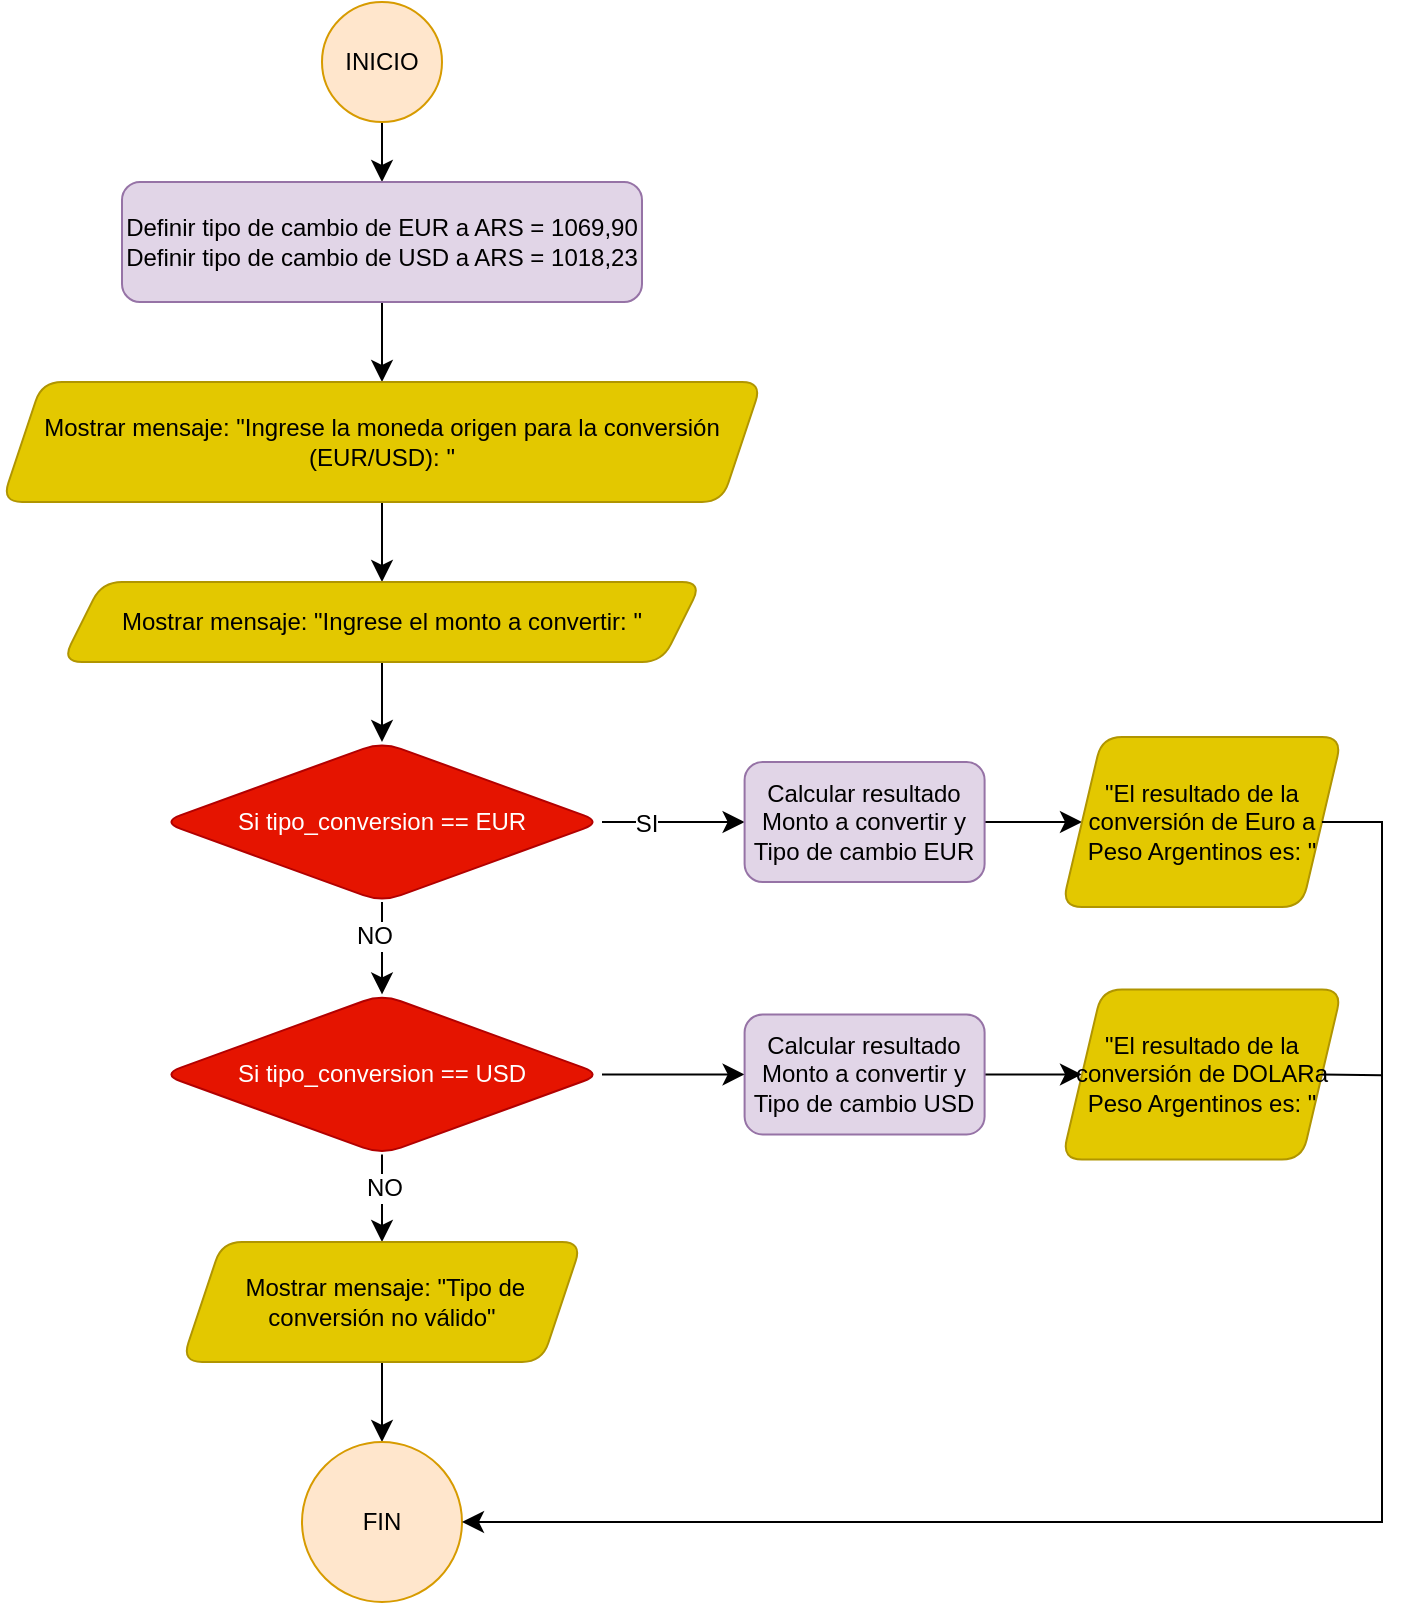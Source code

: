 <mxfile version="25.0.3">
  <diagram id="C5RBs43oDa-KdzZeNtuy" name="Page-1">
    <mxGraphModel dx="3520" dy="2112" grid="1" gridSize="10" guides="1" tooltips="1" connect="1" arrows="1" fold="1" page="1" pageScale="1" pageWidth="1169" pageHeight="1654" background="none" math="0" shadow="0">
      <root>
        <mxCell id="WIyWlLk6GJQsqaUBKTNV-0" />
        <mxCell id="WIyWlLk6GJQsqaUBKTNV-1" parent="WIyWlLk6GJQsqaUBKTNV-0" />
        <mxCell id="ebi2hEIJfH_Nfivxj9Tv-2" value="" style="edgeStyle=none;curved=1;rounded=0;orthogonalLoop=1;jettySize=auto;html=1;fontSize=12;startSize=8;endSize=8;" edge="1" parent="WIyWlLk6GJQsqaUBKTNV-1" source="ebi2hEIJfH_Nfivxj9Tv-0" target="ebi2hEIJfH_Nfivxj9Tv-1">
          <mxGeometry relative="1" as="geometry" />
        </mxCell>
        <mxCell id="ebi2hEIJfH_Nfivxj9Tv-0" value="INICIO" style="ellipse;whiteSpace=wrap;html=1;aspect=fixed;fillColor=#ffe6cc;strokeColor=#d79b00;" vertex="1" parent="WIyWlLk6GJQsqaUBKTNV-1">
          <mxGeometry x="280" y="40" width="60" height="60" as="geometry" />
        </mxCell>
        <mxCell id="ebi2hEIJfH_Nfivxj9Tv-4" value="" style="edgeStyle=none;curved=1;rounded=0;orthogonalLoop=1;jettySize=auto;html=1;fontSize=12;startSize=8;endSize=8;" edge="1" parent="WIyWlLk6GJQsqaUBKTNV-1" source="ebi2hEIJfH_Nfivxj9Tv-1" target="ebi2hEIJfH_Nfivxj9Tv-3">
          <mxGeometry relative="1" as="geometry" />
        </mxCell>
        <mxCell id="ebi2hEIJfH_Nfivxj9Tv-1" value="&lt;div&gt;Definir tipo de cambio de EUR a ARS = 1069,90&lt;/div&gt;&lt;div&gt;&lt;span style=&quot;background-color: initial;&quot;&gt;Definir tipo de cambio de USD a ARS = 1018,23&lt;/span&gt;&lt;/div&gt;" style="rounded=1;whiteSpace=wrap;html=1;fillColor=#e1d5e7;strokeColor=#9673a6;" vertex="1" parent="WIyWlLk6GJQsqaUBKTNV-1">
          <mxGeometry x="180" y="130" width="260" height="60" as="geometry" />
        </mxCell>
        <mxCell id="ebi2hEIJfH_Nfivxj9Tv-6" value="" style="edgeStyle=none;curved=1;rounded=0;orthogonalLoop=1;jettySize=auto;html=1;fontSize=12;startSize=8;endSize=8;" edge="1" parent="WIyWlLk6GJQsqaUBKTNV-1" source="ebi2hEIJfH_Nfivxj9Tv-3" target="ebi2hEIJfH_Nfivxj9Tv-5">
          <mxGeometry relative="1" as="geometry" />
        </mxCell>
        <mxCell id="ebi2hEIJfH_Nfivxj9Tv-3" value="Mostrar mensaje: &quot;Ingrese la moneda origen para la conversión (EUR/USD): &quot;" style="shape=parallelogram;perimeter=parallelogramPerimeter;whiteSpace=wrap;html=1;fixedSize=1;rounded=1;fillColor=#e3c800;fontColor=#000000;strokeColor=#B09500;" vertex="1" parent="WIyWlLk6GJQsqaUBKTNV-1">
          <mxGeometry x="120" y="230" width="380" height="60" as="geometry" />
        </mxCell>
        <mxCell id="ebi2hEIJfH_Nfivxj9Tv-8" value="" style="edgeStyle=none;curved=1;rounded=0;orthogonalLoop=1;jettySize=auto;html=1;fontSize=12;startSize=8;endSize=8;" edge="1" parent="WIyWlLk6GJQsqaUBKTNV-1" source="ebi2hEIJfH_Nfivxj9Tv-5" target="ebi2hEIJfH_Nfivxj9Tv-7">
          <mxGeometry relative="1" as="geometry" />
        </mxCell>
        <mxCell id="ebi2hEIJfH_Nfivxj9Tv-5" value="Mostrar mensaje: &quot;Ingrese el monto a convertir: &quot;" style="shape=parallelogram;perimeter=parallelogramPerimeter;whiteSpace=wrap;html=1;fixedSize=1;rounded=1;fillColor=#e3c800;fontColor=#000000;strokeColor=#B09500;" vertex="1" parent="WIyWlLk6GJQsqaUBKTNV-1">
          <mxGeometry x="150" y="330" width="320" height="40" as="geometry" />
        </mxCell>
        <mxCell id="ebi2hEIJfH_Nfivxj9Tv-10" value="" style="edgeStyle=none;curved=1;rounded=0;orthogonalLoop=1;jettySize=auto;html=1;fontSize=12;startSize=8;endSize=8;" edge="1" parent="WIyWlLk6GJQsqaUBKTNV-1" source="ebi2hEIJfH_Nfivxj9Tv-7" target="ebi2hEIJfH_Nfivxj9Tv-9">
          <mxGeometry relative="1" as="geometry" />
        </mxCell>
        <mxCell id="ebi2hEIJfH_Nfivxj9Tv-26" value="SI" style="edgeLabel;html=1;align=center;verticalAlign=middle;resizable=0;points=[];fontSize=12;" vertex="1" connectable="0" parent="ebi2hEIJfH_Nfivxj9Tv-10">
          <mxGeometry x="-0.4" y="-1" relative="1" as="geometry">
            <mxPoint as="offset" />
          </mxGeometry>
        </mxCell>
        <mxCell id="ebi2hEIJfH_Nfivxj9Tv-24" value="" style="edgeStyle=none;curved=1;rounded=0;orthogonalLoop=1;jettySize=auto;html=1;fontSize=12;startSize=8;endSize=8;" edge="1" parent="WIyWlLk6GJQsqaUBKTNV-1" source="ebi2hEIJfH_Nfivxj9Tv-7" target="ebi2hEIJfH_Nfivxj9Tv-20">
          <mxGeometry relative="1" as="geometry" />
        </mxCell>
        <mxCell id="ebi2hEIJfH_Nfivxj9Tv-25" value="NO" style="edgeLabel;html=1;align=center;verticalAlign=middle;resizable=0;points=[];fontSize=12;" vertex="1" connectable="0" parent="ebi2hEIJfH_Nfivxj9Tv-24">
          <mxGeometry x="-0.267" y="-4" relative="1" as="geometry">
            <mxPoint as="offset" />
          </mxGeometry>
        </mxCell>
        <mxCell id="ebi2hEIJfH_Nfivxj9Tv-7" value="Si tipo_conversion == EUR" style="rhombus;whiteSpace=wrap;html=1;rounded=1;fillColor=#e51400;fontColor=#ffffff;strokeColor=#B20000;" vertex="1" parent="WIyWlLk6GJQsqaUBKTNV-1">
          <mxGeometry x="200" y="410" width="220" height="80" as="geometry" />
        </mxCell>
        <mxCell id="ebi2hEIJfH_Nfivxj9Tv-12" value="" style="edgeStyle=none;curved=1;rounded=0;orthogonalLoop=1;jettySize=auto;html=1;fontSize=12;startSize=8;endSize=8;" edge="1" parent="WIyWlLk6GJQsqaUBKTNV-1" source="ebi2hEIJfH_Nfivxj9Tv-9" target="ebi2hEIJfH_Nfivxj9Tv-11">
          <mxGeometry relative="1" as="geometry" />
        </mxCell>
        <mxCell id="ebi2hEIJfH_Nfivxj9Tv-9" value="Calcular resultado Monto a convertir y Tipo de cambio EUR" style="rounded=1;whiteSpace=wrap;html=1;fillColor=#e1d5e7;strokeColor=#9673a6;" vertex="1" parent="WIyWlLk6GJQsqaUBKTNV-1">
          <mxGeometry x="491.3" y="420" width="120" height="60" as="geometry" />
        </mxCell>
        <mxCell id="ebi2hEIJfH_Nfivxj9Tv-11" value="&quot;El resultado de la conversión de Euro a Peso Argentinos es: &quot;" style="shape=parallelogram;perimeter=parallelogramPerimeter;whiteSpace=wrap;html=1;fixedSize=1;rounded=1;fillColor=#e3c800;fontColor=#000000;strokeColor=#B09500;" vertex="1" parent="WIyWlLk6GJQsqaUBKTNV-1">
          <mxGeometry x="650" y="407.5" width="140" height="85" as="geometry" />
        </mxCell>
        <mxCell id="ebi2hEIJfH_Nfivxj9Tv-19" value="" style="edgeStyle=none;curved=1;rounded=0;orthogonalLoop=1;jettySize=auto;html=1;fontSize=12;startSize=8;endSize=8;" edge="1" source="ebi2hEIJfH_Nfivxj9Tv-20" target="ebi2hEIJfH_Nfivxj9Tv-22" parent="WIyWlLk6GJQsqaUBKTNV-1">
          <mxGeometry relative="1" as="geometry" />
        </mxCell>
        <mxCell id="ebi2hEIJfH_Nfivxj9Tv-28" value="" style="edgeStyle=none;curved=1;rounded=0;orthogonalLoop=1;jettySize=auto;html=1;fontSize=12;startSize=8;endSize=8;" edge="1" parent="WIyWlLk6GJQsqaUBKTNV-1" source="ebi2hEIJfH_Nfivxj9Tv-20" target="ebi2hEIJfH_Nfivxj9Tv-27">
          <mxGeometry relative="1" as="geometry" />
        </mxCell>
        <mxCell id="ebi2hEIJfH_Nfivxj9Tv-29" value="NO" style="edgeLabel;html=1;align=center;verticalAlign=middle;resizable=0;points=[];fontSize=12;" vertex="1" connectable="0" parent="ebi2hEIJfH_Nfivxj9Tv-28">
          <mxGeometry x="-0.225" y="1" relative="1" as="geometry">
            <mxPoint as="offset" />
          </mxGeometry>
        </mxCell>
        <mxCell id="ebi2hEIJfH_Nfivxj9Tv-20" value="Si tipo_conversion == USD" style="rhombus;whiteSpace=wrap;html=1;rounded=1;fillColor=#e51400;fontColor=#ffffff;strokeColor=#B20000;" vertex="1" parent="WIyWlLk6GJQsqaUBKTNV-1">
          <mxGeometry x="200" y="536.2" width="220" height="80" as="geometry" />
        </mxCell>
        <mxCell id="ebi2hEIJfH_Nfivxj9Tv-21" value="" style="edgeStyle=none;curved=1;rounded=0;orthogonalLoop=1;jettySize=auto;html=1;fontSize=12;startSize=8;endSize=8;" edge="1" source="ebi2hEIJfH_Nfivxj9Tv-22" parent="WIyWlLk6GJQsqaUBKTNV-1">
          <mxGeometry relative="1" as="geometry">
            <mxPoint x="660" y="576.2" as="targetPoint" />
          </mxGeometry>
        </mxCell>
        <mxCell id="ebi2hEIJfH_Nfivxj9Tv-22" value="Calcular resultado Monto a convertir y Tipo de cambio USD" style="rounded=1;whiteSpace=wrap;html=1;fillColor=#e1d5e7;strokeColor=#9673a6;" vertex="1" parent="WIyWlLk6GJQsqaUBKTNV-1">
          <mxGeometry x="491.3" y="546.2" width="120" height="60" as="geometry" />
        </mxCell>
        <mxCell id="ebi2hEIJfH_Nfivxj9Tv-35" style="edgeStyle=none;curved=1;rounded=0;orthogonalLoop=1;jettySize=auto;html=1;exitX=1;exitY=0.5;exitDx=0;exitDy=0;fontSize=12;startSize=8;endSize=8;endArrow=none;endFill=0;" edge="1" parent="WIyWlLk6GJQsqaUBKTNV-1" source="ebi2hEIJfH_Nfivxj9Tv-23">
          <mxGeometry relative="1" as="geometry">
            <mxPoint x="810" y="576.632" as="targetPoint" />
          </mxGeometry>
        </mxCell>
        <mxCell id="ebi2hEIJfH_Nfivxj9Tv-23" value="&quot;El resultado de la conversión de DOLARa Peso Argentinos es: &quot;" style="shape=parallelogram;perimeter=parallelogramPerimeter;whiteSpace=wrap;html=1;fixedSize=1;rounded=1;fillColor=#e3c800;fontColor=#000000;strokeColor=#B09500;" vertex="1" parent="WIyWlLk6GJQsqaUBKTNV-1">
          <mxGeometry x="650" y="533.7" width="140" height="85" as="geometry" />
        </mxCell>
        <mxCell id="ebi2hEIJfH_Nfivxj9Tv-31" value="" style="edgeStyle=none;curved=1;rounded=0;orthogonalLoop=1;jettySize=auto;html=1;fontSize=12;startSize=8;endSize=8;" edge="1" parent="WIyWlLk6GJQsqaUBKTNV-1" source="ebi2hEIJfH_Nfivxj9Tv-27" target="ebi2hEIJfH_Nfivxj9Tv-30">
          <mxGeometry relative="1" as="geometry" />
        </mxCell>
        <mxCell id="ebi2hEIJfH_Nfivxj9Tv-27" value="&amp;nbsp;Mostrar mensaje: &quot;Tipo de conversión no válido&quot;" style="shape=parallelogram;perimeter=parallelogramPerimeter;whiteSpace=wrap;html=1;fixedSize=1;rounded=1;fillColor=#e3c800;fontColor=#000000;strokeColor=#B09500;" vertex="1" parent="WIyWlLk6GJQsqaUBKTNV-1">
          <mxGeometry x="210" y="660" width="200" height="60" as="geometry" />
        </mxCell>
        <mxCell id="ebi2hEIJfH_Nfivxj9Tv-30" value="FIN" style="ellipse;whiteSpace=wrap;html=1;rounded=1;fillColor=#ffe6cc;strokeColor=#d79b00;" vertex="1" parent="WIyWlLk6GJQsqaUBKTNV-1">
          <mxGeometry x="270" y="760" width="80" height="80" as="geometry" />
        </mxCell>
        <mxCell id="ebi2hEIJfH_Nfivxj9Tv-33" value="" style="endArrow=classic;html=1;rounded=0;fontSize=12;startSize=8;endSize=8;entryX=1;entryY=0.5;entryDx=0;entryDy=0;exitX=1;exitY=0.5;exitDx=0;exitDy=0;strokeColor=default;flowAnimation=0;shadow=0;edgeStyle=orthogonalEdgeStyle;" edge="1" parent="WIyWlLk6GJQsqaUBKTNV-1" source="ebi2hEIJfH_Nfivxj9Tv-11" target="ebi2hEIJfH_Nfivxj9Tv-30">
          <mxGeometry width="50" height="50" relative="1" as="geometry">
            <mxPoint x="460" y="630" as="sourcePoint" />
            <mxPoint x="510" y="580" as="targetPoint" />
            <Array as="points">
              <mxPoint x="810" y="450" />
              <mxPoint x="810" y="800" />
            </Array>
          </mxGeometry>
        </mxCell>
      </root>
    </mxGraphModel>
  </diagram>
</mxfile>
